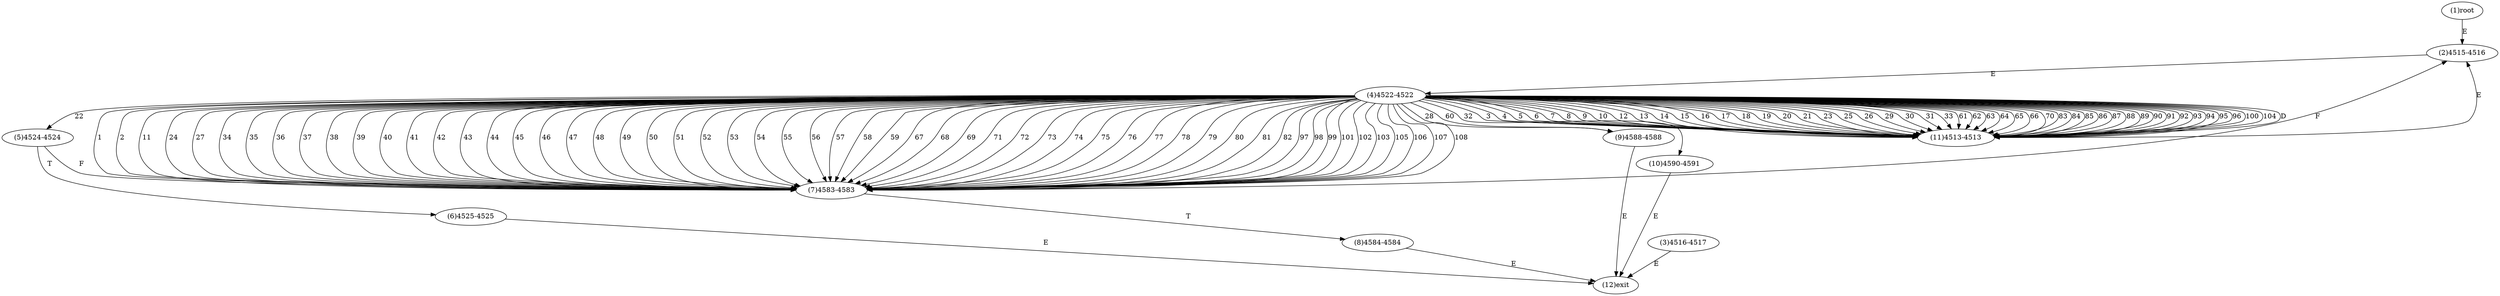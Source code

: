 digraph "" { 
1[ label="(1)root"];
2[ label="(2)4515-4516"];
3[ label="(3)4516-4517"];
4[ label="(4)4522-4522"];
5[ label="(5)4524-4524"];
6[ label="(6)4525-4525"];
7[ label="(7)4583-4583"];
8[ label="(8)4584-4584"];
9[ label="(9)4588-4588"];
10[ label="(10)4590-4591"];
11[ label="(11)4513-4513"];
12[ label="(12)exit"];
1->2[ label="E"];
2->4[ label="E"];
3->12[ label="E"];
4->7[ label="1"];
4->7[ label="2"];
4->11[ label="3"];
4->11[ label="4"];
4->11[ label="5"];
4->11[ label="6"];
4->11[ label="7"];
4->11[ label="8"];
4->11[ label="9"];
4->11[ label="10"];
4->7[ label="11"];
4->11[ label="12"];
4->11[ label="13"];
4->11[ label="14"];
4->11[ label="15"];
4->11[ label="16"];
4->11[ label="17"];
4->11[ label="18"];
4->11[ label="19"];
4->11[ label="20"];
4->11[ label="21"];
4->5[ label="22"];
4->11[ label="23"];
4->7[ label="24"];
4->11[ label="25"];
4->11[ label="26"];
4->7[ label="27"];
4->9[ label="28"];
4->11[ label="29"];
4->11[ label="30"];
4->11[ label="31"];
4->10[ label="32"];
4->11[ label="33"];
4->7[ label="34"];
4->7[ label="35"];
4->7[ label="36"];
4->7[ label="37"];
4->7[ label="38"];
4->7[ label="39"];
4->7[ label="40"];
4->7[ label="41"];
4->7[ label="42"];
4->7[ label="43"];
4->7[ label="44"];
4->7[ label="45"];
4->7[ label="46"];
4->7[ label="47"];
4->7[ label="48"];
4->7[ label="49"];
4->7[ label="50"];
4->7[ label="51"];
4->7[ label="52"];
4->7[ label="53"];
4->7[ label="54"];
4->7[ label="55"];
4->7[ label="56"];
4->7[ label="57"];
4->7[ label="58"];
4->7[ label="59"];
4->9[ label="60"];
4->11[ label="61"];
4->11[ label="62"];
4->11[ label="63"];
4->11[ label="64"];
4->11[ label="65"];
4->11[ label="66"];
4->7[ label="67"];
4->7[ label="68"];
4->7[ label="69"];
4->11[ label="70"];
4->7[ label="71"];
4->7[ label="72"];
4->7[ label="73"];
4->7[ label="74"];
4->7[ label="75"];
4->7[ label="76"];
4->7[ label="77"];
4->7[ label="78"];
4->7[ label="79"];
4->7[ label="80"];
4->7[ label="81"];
4->7[ label="82"];
4->11[ label="83"];
4->11[ label="84"];
4->11[ label="85"];
4->11[ label="86"];
4->11[ label="87"];
4->11[ label="88"];
4->11[ label="89"];
4->11[ label="90"];
4->11[ label="91"];
4->11[ label="92"];
4->11[ label="93"];
4->11[ label="94"];
4->11[ label="95"];
4->11[ label="96"];
4->7[ label="97"];
4->7[ label="98"];
4->7[ label="99"];
4->11[ label="100"];
4->7[ label="101"];
4->7[ label="102"];
4->7[ label="103"];
4->11[ label="104"];
4->7[ label="105"];
4->7[ label="106"];
4->7[ label="107"];
4->7[ label="108"];
4->11[ label="D"];
5->7[ label="F"];
5->6[ label="T"];
6->12[ label="E"];
7->2[ label="F"];
7->8[ label="T"];
8->12[ label="E"];
9->12[ label="E"];
10->12[ label="E"];
11->2[ label="E"];
}